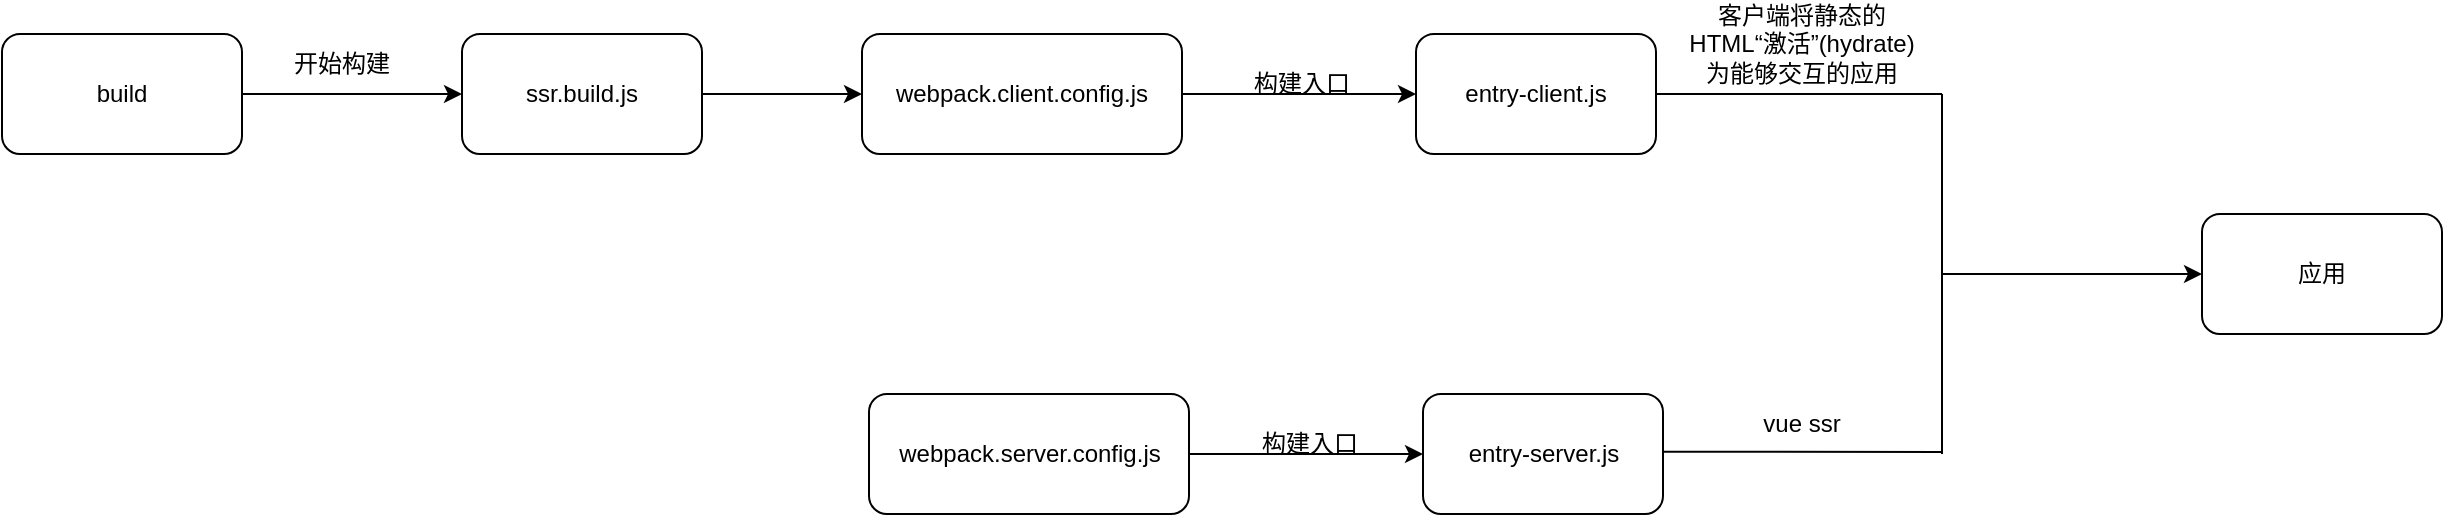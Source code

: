 <mxfile version="23.0.1" type="github">
  <diagram name="第 1 页" id="5eSOIysonCDDHDKz4wgd">
    <mxGraphModel dx="1687" dy="899" grid="1" gridSize="10" guides="1" tooltips="1" connect="1" arrows="1" fold="1" page="1" pageScale="1" pageWidth="827" pageHeight="1169" math="0" shadow="0">
      <root>
        <mxCell id="0" />
        <mxCell id="1" parent="0" />
        <mxCell id="OuUUi9HAKEFotORVy1i9-10" value="" style="edgeStyle=orthogonalEdgeStyle;rounded=0;orthogonalLoop=1;jettySize=auto;html=1;" edge="1" parent="1" source="OuUUi9HAKEFotORVy1i9-2" target="OuUUi9HAKEFotORVy1i9-3">
          <mxGeometry relative="1" as="geometry" />
        </mxCell>
        <mxCell id="OuUUi9HAKEFotORVy1i9-2" value="build" style="rounded=1;whiteSpace=wrap;html=1;" vertex="1" parent="1">
          <mxGeometry x="120" y="320" width="120" height="60" as="geometry" />
        </mxCell>
        <mxCell id="OuUUi9HAKEFotORVy1i9-23" value="" style="edgeStyle=orthogonalEdgeStyle;rounded=0;orthogonalLoop=1;jettySize=auto;html=1;" edge="1" parent="1" source="OuUUi9HAKEFotORVy1i9-3" target="OuUUi9HAKEFotORVy1i9-4">
          <mxGeometry relative="1" as="geometry" />
        </mxCell>
        <mxCell id="OuUUi9HAKEFotORVy1i9-3" value="ssr.build.js" style="rounded=1;whiteSpace=wrap;html=1;" vertex="1" parent="1">
          <mxGeometry x="350" y="320" width="120" height="60" as="geometry" />
        </mxCell>
        <mxCell id="OuUUi9HAKEFotORVy1i9-8" value="" style="edgeStyle=orthogonalEdgeStyle;rounded=0;orthogonalLoop=1;jettySize=auto;html=1;" edge="1" parent="1" source="OuUUi9HAKEFotORVy1i9-4" target="OuUUi9HAKEFotORVy1i9-7">
          <mxGeometry relative="1" as="geometry" />
        </mxCell>
        <mxCell id="OuUUi9HAKEFotORVy1i9-4" value="webpack.client.config.js" style="rounded=1;whiteSpace=wrap;html=1;" vertex="1" parent="1">
          <mxGeometry x="550" y="320" width="160" height="60" as="geometry" />
        </mxCell>
        <mxCell id="OuUUi9HAKEFotORVy1i9-7" value="entry-client.js" style="rounded=1;whiteSpace=wrap;html=1;" vertex="1" parent="1">
          <mxGeometry x="827" y="320" width="120" height="60" as="geometry" />
        </mxCell>
        <mxCell id="OuUUi9HAKEFotORVy1i9-9" value="构建入口" style="text;html=1;strokeColor=none;fillColor=none;align=center;verticalAlign=middle;whiteSpace=wrap;rounded=0;" vertex="1" parent="1">
          <mxGeometry x="740" y="330" width="60" height="30" as="geometry" />
        </mxCell>
        <mxCell id="OuUUi9HAKEFotORVy1i9-11" value="开始构建" style="text;html=1;strokeColor=none;fillColor=none;align=center;verticalAlign=middle;whiteSpace=wrap;rounded=0;" vertex="1" parent="1">
          <mxGeometry x="260" y="320" width="60" height="30" as="geometry" />
        </mxCell>
        <mxCell id="OuUUi9HAKEFotORVy1i9-12" value="应用" style="rounded=1;whiteSpace=wrap;html=1;" vertex="1" parent="1">
          <mxGeometry x="1220" y="410" width="120" height="60" as="geometry" />
        </mxCell>
        <mxCell id="OuUUi9HAKEFotORVy1i9-14" value="客户端将静态的 HTML“激活”(hydrate) 为能够交互的应用" style="text;html=1;strokeColor=none;fillColor=none;align=center;verticalAlign=middle;whiteSpace=wrap;rounded=0;" vertex="1" parent="1">
          <mxGeometry x="960" y="310" width="120" height="30" as="geometry" />
        </mxCell>
        <mxCell id="OuUUi9HAKEFotORVy1i9-24" value="" style="endArrow=none;html=1;rounded=0;exitX=1;exitY=0.5;exitDx=0;exitDy=0;" edge="1" parent="1" source="OuUUi9HAKEFotORVy1i9-7">
          <mxGeometry width="50" height="50" relative="1" as="geometry">
            <mxPoint x="1010" y="380" as="sourcePoint" />
            <mxPoint x="1090" y="350" as="targetPoint" />
          </mxGeometry>
        </mxCell>
        <mxCell id="OuUUi9HAKEFotORVy1i9-25" value="" style="endArrow=none;html=1;rounded=0;exitX=1;exitY=0.5;exitDx=0;exitDy=0;" edge="1" parent="1">
          <mxGeometry width="50" height="50" relative="1" as="geometry">
            <mxPoint x="947" y="528.82" as="sourcePoint" />
            <mxPoint x="1090" y="529" as="targetPoint" />
          </mxGeometry>
        </mxCell>
        <mxCell id="OuUUi9HAKEFotORVy1i9-26" value="" style="endArrow=none;html=1;rounded=0;" edge="1" parent="1">
          <mxGeometry width="50" height="50" relative="1" as="geometry">
            <mxPoint x="1090" y="350" as="sourcePoint" />
            <mxPoint x="1090" y="530" as="targetPoint" />
          </mxGeometry>
        </mxCell>
        <mxCell id="OuUUi9HAKEFotORVy1i9-29" value="" style="endArrow=classic;html=1;rounded=0;entryX=0;entryY=0.5;entryDx=0;entryDy=0;" edge="1" parent="1" target="OuUUi9HAKEFotORVy1i9-12">
          <mxGeometry width="50" height="50" relative="1" as="geometry">
            <mxPoint x="1090" y="440" as="sourcePoint" />
            <mxPoint x="1220" y="490" as="targetPoint" />
          </mxGeometry>
        </mxCell>
        <mxCell id="OuUUi9HAKEFotORVy1i9-30" value="" style="edgeStyle=orthogonalEdgeStyle;rounded=0;orthogonalLoop=1;jettySize=auto;html=1;" edge="1" parent="1" source="OuUUi9HAKEFotORVy1i9-31" target="OuUUi9HAKEFotORVy1i9-32">
          <mxGeometry relative="1" as="geometry" />
        </mxCell>
        <mxCell id="OuUUi9HAKEFotORVy1i9-31" value="webpack.server.config.js" style="rounded=1;whiteSpace=wrap;html=1;" vertex="1" parent="1">
          <mxGeometry x="553.5" y="500" width="160" height="60" as="geometry" />
        </mxCell>
        <mxCell id="OuUUi9HAKEFotORVy1i9-32" value="entry-server.js" style="rounded=1;whiteSpace=wrap;html=1;" vertex="1" parent="1">
          <mxGeometry x="830.5" y="500" width="120" height="60" as="geometry" />
        </mxCell>
        <mxCell id="OuUUi9HAKEFotORVy1i9-33" value="构建入口" style="text;html=1;strokeColor=none;fillColor=none;align=center;verticalAlign=middle;whiteSpace=wrap;rounded=0;" vertex="1" parent="1">
          <mxGeometry x="743.5" y="510" width="60" height="30" as="geometry" />
        </mxCell>
        <mxCell id="OuUUi9HAKEFotORVy1i9-34" value="vue ssr" style="text;html=1;strokeColor=none;fillColor=none;align=center;verticalAlign=middle;whiteSpace=wrap;rounded=0;" vertex="1" parent="1">
          <mxGeometry x="990" y="500" width="60" height="30" as="geometry" />
        </mxCell>
      </root>
    </mxGraphModel>
  </diagram>
</mxfile>
